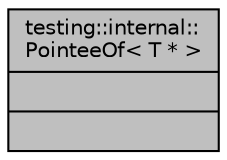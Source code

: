 digraph "testing::internal::PointeeOf&lt; T * &gt;"
{
  edge [fontname="Helvetica",fontsize="10",labelfontname="Helvetica",labelfontsize="10"];
  node [fontname="Helvetica",fontsize="10",shape=record];
  Node1 [label="{testing::internal::\lPointeeOf\< T * \>\n||}",height=0.2,width=0.4,color="black", fillcolor="grey75", style="filled", fontcolor="black"];
}
